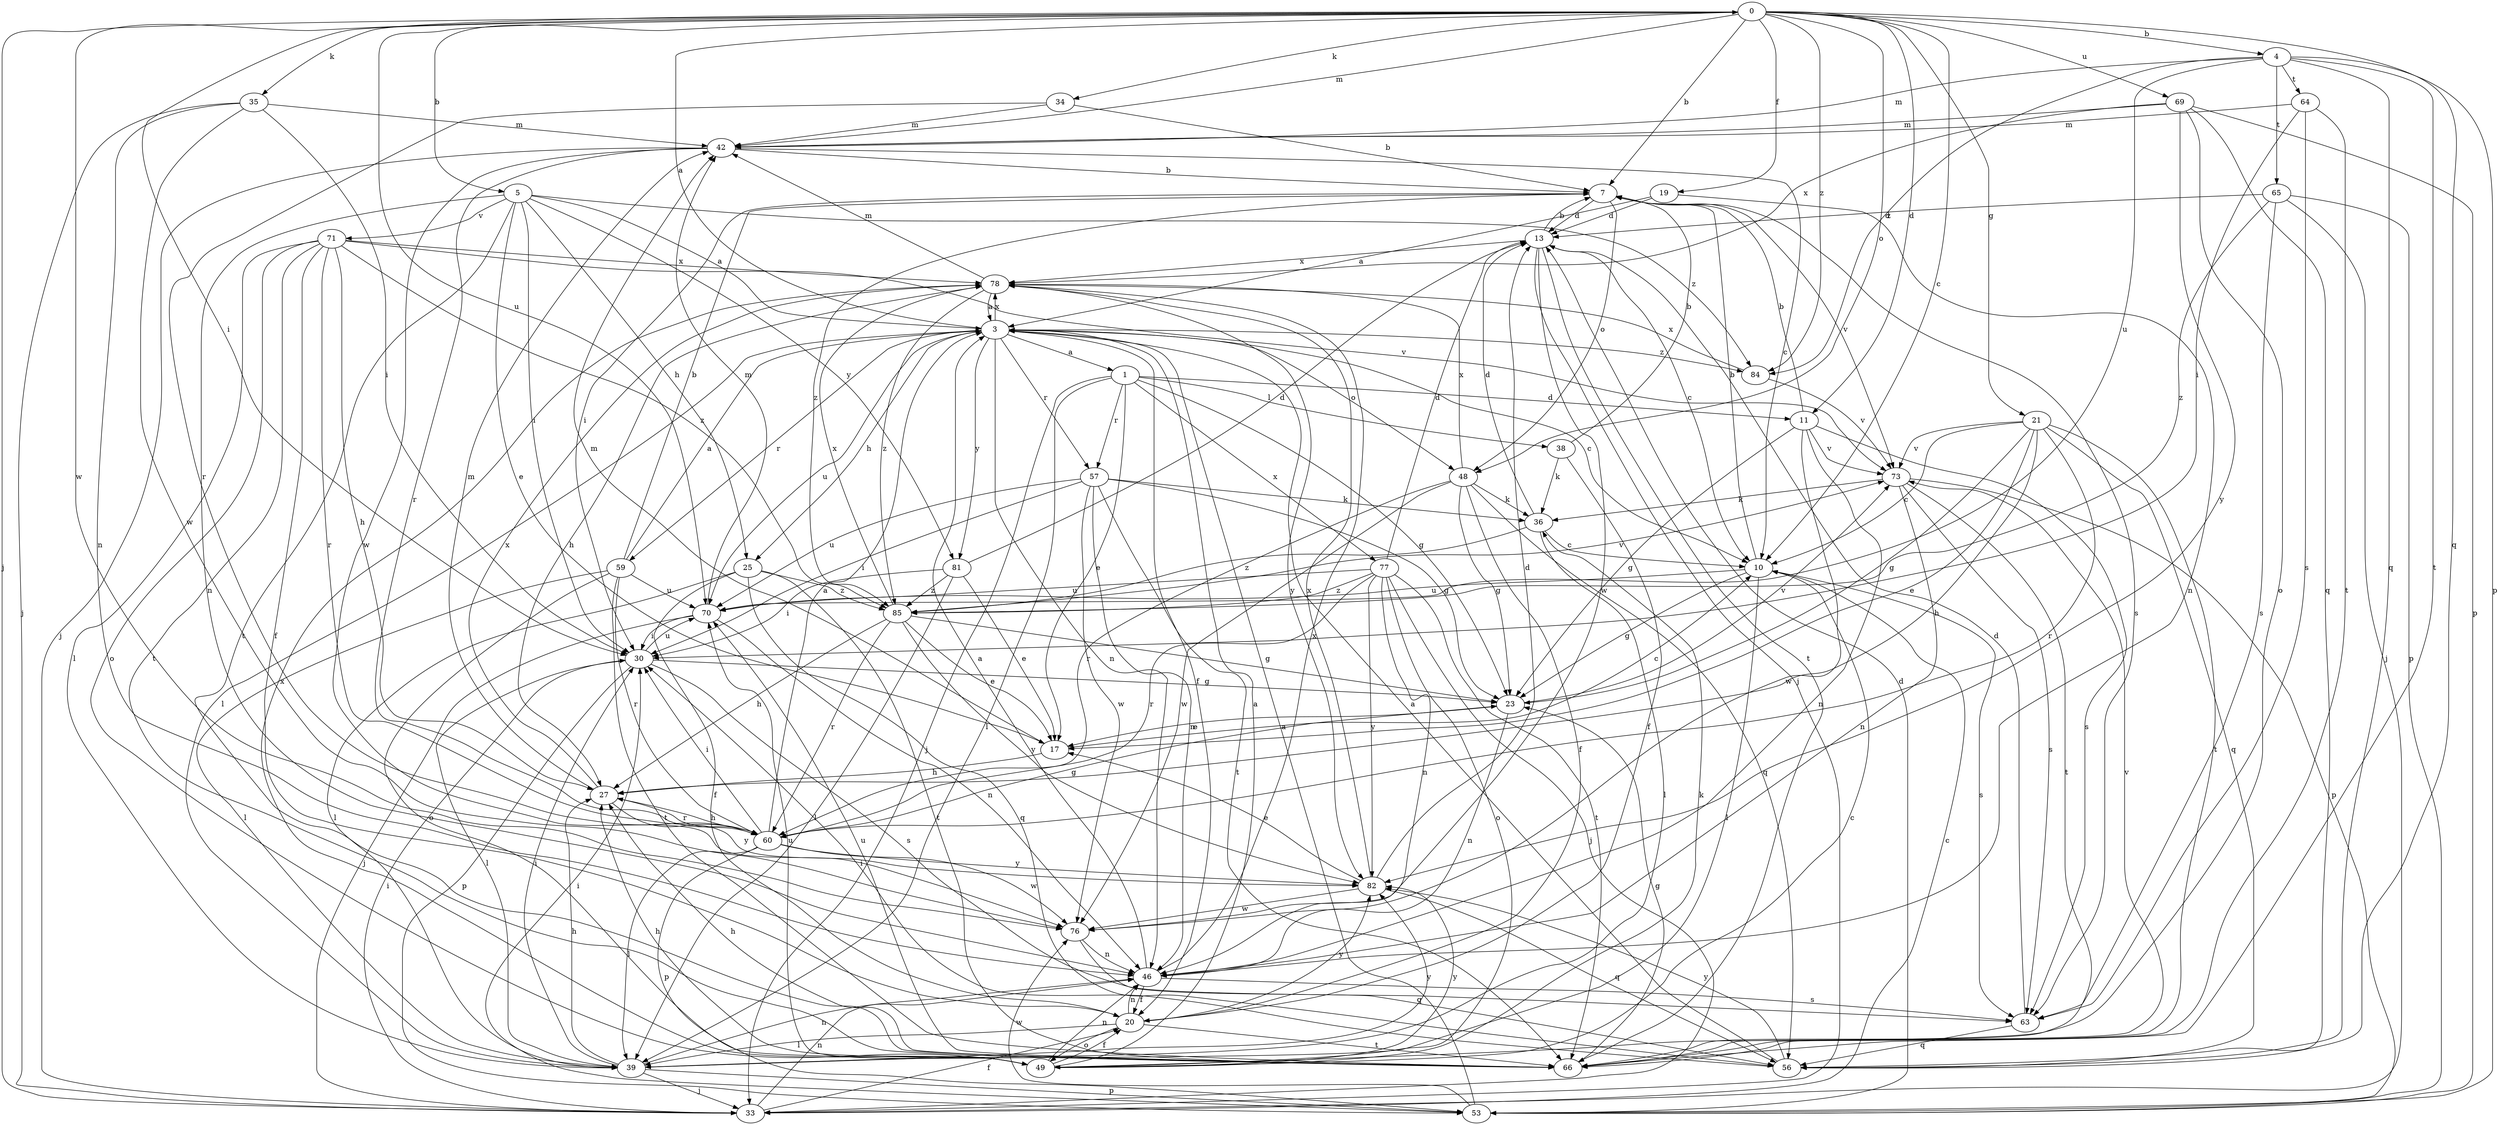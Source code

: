strict digraph  {
0;
1;
3;
4;
5;
7;
10;
11;
13;
17;
19;
20;
21;
23;
25;
27;
30;
33;
34;
35;
36;
38;
39;
42;
46;
48;
49;
53;
56;
57;
59;
60;
63;
64;
65;
66;
69;
70;
71;
73;
76;
77;
78;
81;
82;
84;
85;
0 -> 4  [label=b];
0 -> 5  [label=b];
0 -> 7  [label=b];
0 -> 10  [label=c];
0 -> 11  [label=d];
0 -> 19  [label=f];
0 -> 21  [label=g];
0 -> 30  [label=i];
0 -> 33  [label=j];
0 -> 34  [label=k];
0 -> 35  [label=k];
0 -> 42  [label=m];
0 -> 48  [label=o];
0 -> 56  [label=q];
0 -> 69  [label=u];
0 -> 70  [label=u];
0 -> 76  [label=w];
0 -> 84  [label=z];
1 -> 11  [label=d];
1 -> 17  [label=e];
1 -> 23  [label=g];
1 -> 33  [label=j];
1 -> 38  [label=l];
1 -> 39  [label=l];
1 -> 57  [label=r];
1 -> 77  [label=x];
3 -> 0  [label=a];
3 -> 1  [label=a];
3 -> 10  [label=c];
3 -> 20  [label=f];
3 -> 25  [label=h];
3 -> 39  [label=l];
3 -> 46  [label=n];
3 -> 48  [label=o];
3 -> 57  [label=r];
3 -> 59  [label=r];
3 -> 70  [label=u];
3 -> 78  [label=x];
3 -> 81  [label=y];
3 -> 84  [label=z];
4 -> 42  [label=m];
4 -> 53  [label=p];
4 -> 56  [label=q];
4 -> 64  [label=t];
4 -> 65  [label=t];
4 -> 66  [label=t];
4 -> 70  [label=u];
4 -> 84  [label=z];
5 -> 3  [label=a];
5 -> 17  [label=e];
5 -> 25  [label=h];
5 -> 30  [label=i];
5 -> 46  [label=n];
5 -> 66  [label=t];
5 -> 71  [label=v];
5 -> 81  [label=y];
5 -> 84  [label=z];
7 -> 13  [label=d];
7 -> 30  [label=i];
7 -> 48  [label=o];
7 -> 63  [label=s];
7 -> 73  [label=v];
7 -> 85  [label=z];
10 -> 7  [label=b];
10 -> 23  [label=g];
10 -> 39  [label=l];
10 -> 63  [label=s];
10 -> 70  [label=u];
11 -> 7  [label=b];
11 -> 23  [label=g];
11 -> 46  [label=n];
11 -> 63  [label=s];
11 -> 73  [label=v];
11 -> 76  [label=w];
13 -> 7  [label=b];
13 -> 10  [label=c];
13 -> 33  [label=j];
13 -> 66  [label=t];
13 -> 76  [label=w];
13 -> 78  [label=x];
17 -> 10  [label=c];
17 -> 27  [label=h];
17 -> 42  [label=m];
19 -> 3  [label=a];
19 -> 13  [label=d];
19 -> 46  [label=n];
20 -> 39  [label=l];
20 -> 46  [label=n];
20 -> 49  [label=o];
20 -> 66  [label=t];
20 -> 82  [label=y];
21 -> 10  [label=c];
21 -> 17  [label=e];
21 -> 23  [label=g];
21 -> 27  [label=h];
21 -> 56  [label=q];
21 -> 60  [label=r];
21 -> 66  [label=t];
21 -> 73  [label=v];
23 -> 17  [label=e];
23 -> 46  [label=n];
23 -> 73  [label=v];
25 -> 20  [label=f];
25 -> 39  [label=l];
25 -> 56  [label=q];
25 -> 66  [label=t];
25 -> 85  [label=z];
27 -> 42  [label=m];
27 -> 60  [label=r];
27 -> 78  [label=x];
27 -> 82  [label=y];
30 -> 23  [label=g];
30 -> 39  [label=l];
30 -> 53  [label=p];
30 -> 63  [label=s];
30 -> 70  [label=u];
33 -> 10  [label=c];
33 -> 20  [label=f];
33 -> 30  [label=i];
33 -> 46  [label=n];
34 -> 7  [label=b];
34 -> 42  [label=m];
34 -> 60  [label=r];
35 -> 30  [label=i];
35 -> 33  [label=j];
35 -> 42  [label=m];
35 -> 46  [label=n];
35 -> 76  [label=w];
36 -> 10  [label=c];
36 -> 13  [label=d];
36 -> 39  [label=l];
36 -> 85  [label=z];
38 -> 7  [label=b];
38 -> 20  [label=f];
38 -> 36  [label=k];
39 -> 27  [label=h];
39 -> 30  [label=i];
39 -> 33  [label=j];
39 -> 46  [label=n];
39 -> 53  [label=p];
39 -> 82  [label=y];
42 -> 7  [label=b];
42 -> 10  [label=c];
42 -> 33  [label=j];
42 -> 60  [label=r];
42 -> 76  [label=w];
46 -> 3  [label=a];
46 -> 20  [label=f];
46 -> 63  [label=s];
46 -> 78  [label=x];
48 -> 20  [label=f];
48 -> 23  [label=g];
48 -> 36  [label=k];
48 -> 56  [label=q];
48 -> 60  [label=r];
48 -> 76  [label=w];
48 -> 78  [label=x];
49 -> 3  [label=a];
49 -> 10  [label=c];
49 -> 20  [label=f];
49 -> 27  [label=h];
49 -> 36  [label=k];
49 -> 46  [label=n];
49 -> 70  [label=u];
49 -> 78  [label=x];
49 -> 82  [label=y];
53 -> 3  [label=a];
53 -> 13  [label=d];
53 -> 30  [label=i];
53 -> 76  [label=w];
56 -> 3  [label=a];
56 -> 30  [label=i];
56 -> 82  [label=y];
57 -> 23  [label=g];
57 -> 30  [label=i];
57 -> 36  [label=k];
57 -> 46  [label=n];
57 -> 66  [label=t];
57 -> 70  [label=u];
57 -> 76  [label=w];
59 -> 3  [label=a];
59 -> 7  [label=b];
59 -> 39  [label=l];
59 -> 49  [label=o];
59 -> 60  [label=r];
59 -> 66  [label=t];
59 -> 70  [label=u];
60 -> 3  [label=a];
60 -> 23  [label=g];
60 -> 27  [label=h];
60 -> 30  [label=i];
60 -> 39  [label=l];
60 -> 53  [label=p];
60 -> 76  [label=w];
60 -> 82  [label=y];
63 -> 13  [label=d];
63 -> 56  [label=q];
64 -> 30  [label=i];
64 -> 42  [label=m];
64 -> 63  [label=s];
64 -> 66  [label=t];
65 -> 13  [label=d];
65 -> 33  [label=j];
65 -> 53  [label=p];
65 -> 63  [label=s];
65 -> 85  [label=z];
66 -> 23  [label=g];
66 -> 27  [label=h];
66 -> 70  [label=u];
66 -> 73  [label=v];
69 -> 42  [label=m];
69 -> 49  [label=o];
69 -> 53  [label=p];
69 -> 56  [label=q];
69 -> 78  [label=x];
69 -> 82  [label=y];
70 -> 30  [label=i];
70 -> 33  [label=j];
70 -> 42  [label=m];
70 -> 46  [label=n];
71 -> 20  [label=f];
71 -> 27  [label=h];
71 -> 39  [label=l];
71 -> 49  [label=o];
71 -> 60  [label=r];
71 -> 66  [label=t];
71 -> 73  [label=v];
71 -> 78  [label=x];
71 -> 85  [label=z];
73 -> 36  [label=k];
73 -> 46  [label=n];
73 -> 53  [label=p];
73 -> 63  [label=s];
73 -> 66  [label=t];
76 -> 46  [label=n];
76 -> 56  [label=q];
77 -> 13  [label=d];
77 -> 33  [label=j];
77 -> 46  [label=n];
77 -> 49  [label=o];
77 -> 60  [label=r];
77 -> 66  [label=t];
77 -> 70  [label=u];
77 -> 82  [label=y];
77 -> 85  [label=z];
78 -> 3  [label=a];
78 -> 27  [label=h];
78 -> 42  [label=m];
78 -> 82  [label=y];
78 -> 85  [label=z];
81 -> 13  [label=d];
81 -> 17  [label=e];
81 -> 30  [label=i];
81 -> 39  [label=l];
81 -> 85  [label=z];
82 -> 13  [label=d];
82 -> 17  [label=e];
82 -> 56  [label=q];
82 -> 76  [label=w];
82 -> 78  [label=x];
84 -> 73  [label=v];
84 -> 78  [label=x];
85 -> 17  [label=e];
85 -> 23  [label=g];
85 -> 27  [label=h];
85 -> 60  [label=r];
85 -> 73  [label=v];
85 -> 78  [label=x];
85 -> 82  [label=y];
}
